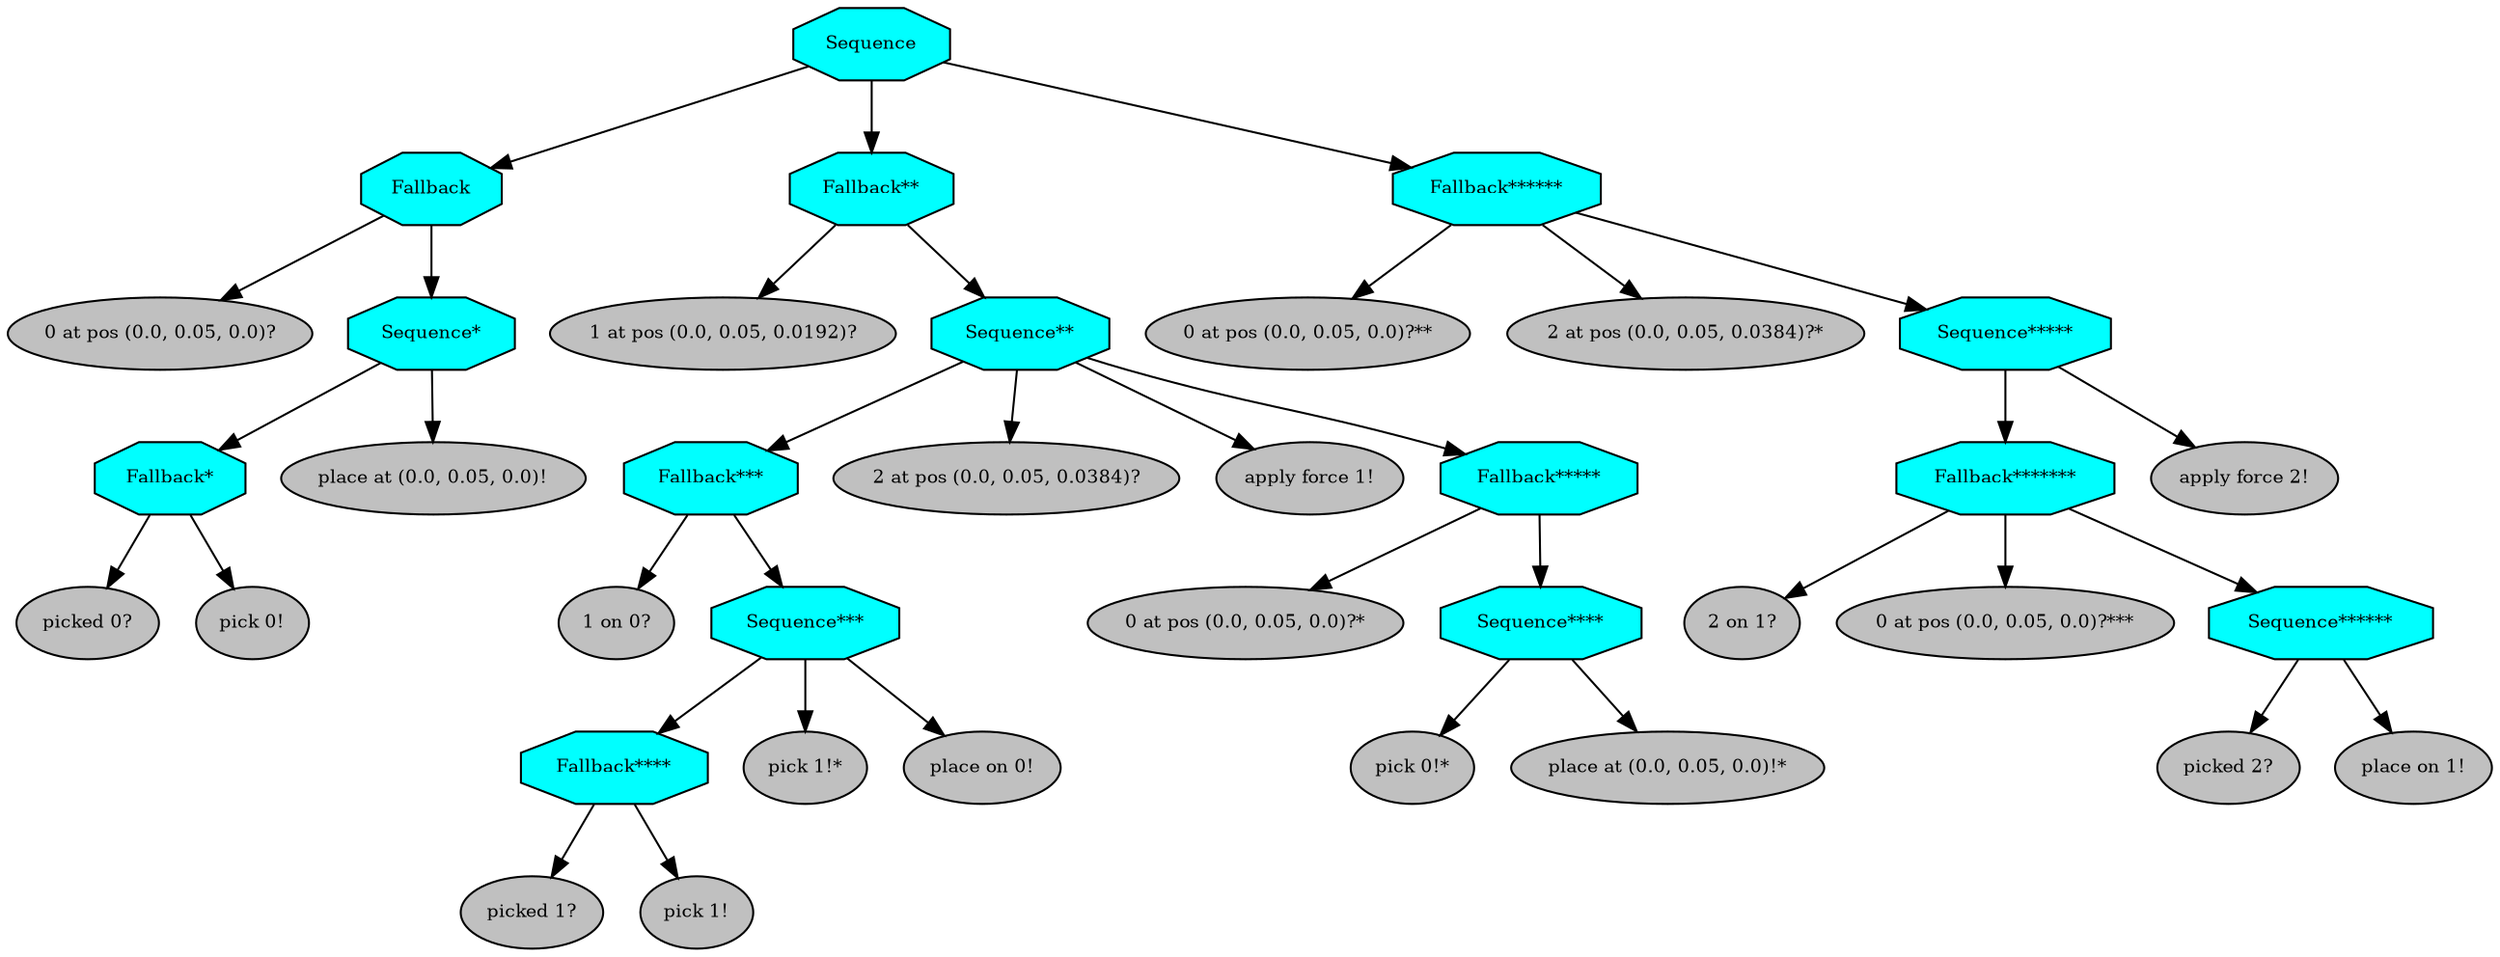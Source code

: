 digraph pastafarianism {
ordering=out;
graph [fontname="times-roman"];
node [fontname="times-roman"];
edge [fontname="times-roman"];
Sequence [fillcolor=cyan, fontcolor=black, fontsize=9, label=Sequence, shape=octagon, style=filled];
Fallback [fillcolor=cyan, fontcolor=black, fontsize=9, label=Fallback, shape=octagon, style=filled];
Sequence -> Fallback;
"0 at pos (0.0, 0.05, 0.0)?" [fillcolor=gray, fontcolor=black, fontsize=9, label="0 at pos (0.0, 0.05, 0.0)?", shape=ellipse, style=filled];
Fallback -> "0 at pos (0.0, 0.05, 0.0)?";
"Sequence*" [fillcolor=cyan, fontcolor=black, fontsize=9, label="Sequence*", shape=octagon, style=filled];
Fallback -> "Sequence*";
"Fallback*" [fillcolor=cyan, fontcolor=black, fontsize=9, label="Fallback*", shape=octagon, style=filled];
"Sequence*" -> "Fallback*";
"picked 0?" [fillcolor=gray, fontcolor=black, fontsize=9, label="picked 0?", shape=ellipse, style=filled];
"Fallback*" -> "picked 0?";
"pick 0!" [fillcolor=gray, fontcolor=black, fontsize=9, label="pick 0!", shape=ellipse, style=filled];
"Fallback*" -> "pick 0!";
"place at (0.0, 0.05, 0.0)!" [fillcolor=gray, fontcolor=black, fontsize=9, label="place at (0.0, 0.05, 0.0)!", shape=ellipse, style=filled];
"Sequence*" -> "place at (0.0, 0.05, 0.0)!";
"Fallback**" [fillcolor=cyan, fontcolor=black, fontsize=9, label="Fallback**", shape=octagon, style=filled];
Sequence -> "Fallback**";
"1 at pos (0.0, 0.05, 0.0192)?" [fillcolor=gray, fontcolor=black, fontsize=9, label="1 at pos (0.0, 0.05, 0.0192)?", shape=ellipse, style=filled];
"Fallback**" -> "1 at pos (0.0, 0.05, 0.0192)?";
"Sequence**" [fillcolor=cyan, fontcolor=black, fontsize=9, label="Sequence**", shape=octagon, style=filled];
"Fallback**" -> "Sequence**";
"Fallback***" [fillcolor=cyan, fontcolor=black, fontsize=9, label="Fallback***", shape=octagon, style=filled];
"Sequence**" -> "Fallback***";
"1 on 0?" [fillcolor=gray, fontcolor=black, fontsize=9, label="1 on 0?", shape=ellipse, style=filled];
"Fallback***" -> "1 on 0?";
"Sequence***" [fillcolor=cyan, fontcolor=black, fontsize=9, label="Sequence***", shape=octagon, style=filled];
"Fallback***" -> "Sequence***";
"Fallback****" [fillcolor=cyan, fontcolor=black, fontsize=9, label="Fallback****", shape=octagon, style=filled];
"Sequence***" -> "Fallback****";
"picked 1?" [fillcolor=gray, fontcolor=black, fontsize=9, label="picked 1?", shape=ellipse, style=filled];
"Fallback****" -> "picked 1?";
"pick 1!" [fillcolor=gray, fontcolor=black, fontsize=9, label="pick 1!", shape=ellipse, style=filled];
"Fallback****" -> "pick 1!";
"pick 1!*" [fillcolor=gray, fontcolor=black, fontsize=9, label="pick 1!*", shape=ellipse, style=filled];
"Sequence***" -> "pick 1!*";
"place on 0!" [fillcolor=gray, fontcolor=black, fontsize=9, label="place on 0!", shape=ellipse, style=filled];
"Sequence***" -> "place on 0!";
"2 at pos (0.0, 0.05, 0.0384)?" [fillcolor=gray, fontcolor=black, fontsize=9, label="2 at pos (0.0, 0.05, 0.0384)?", shape=ellipse, style=filled];
"Sequence**" -> "2 at pos (0.0, 0.05, 0.0384)?";
"apply force 1!" [fillcolor=gray, fontcolor=black, fontsize=9, label="apply force 1!", shape=ellipse, style=filled];
"Sequence**" -> "apply force 1!";
"Fallback*****" [fillcolor=cyan, fontcolor=black, fontsize=9, label="Fallback*****", shape=octagon, style=filled];
"Sequence**" -> "Fallback*****";
"0 at pos (0.0, 0.05, 0.0)?*" [fillcolor=gray, fontcolor=black, fontsize=9, label="0 at pos (0.0, 0.05, 0.0)?*", shape=ellipse, style=filled];
"Fallback*****" -> "0 at pos (0.0, 0.05, 0.0)?*";
"Sequence****" [fillcolor=cyan, fontcolor=black, fontsize=9, label="Sequence****", shape=octagon, style=filled];
"Fallback*****" -> "Sequence****";
"pick 0!*" [fillcolor=gray, fontcolor=black, fontsize=9, label="pick 0!*", shape=ellipse, style=filled];
"Sequence****" -> "pick 0!*";
"place at (0.0, 0.05, 0.0)!*" [fillcolor=gray, fontcolor=black, fontsize=9, label="place at (0.0, 0.05, 0.0)!*", shape=ellipse, style=filled];
"Sequence****" -> "place at (0.0, 0.05, 0.0)!*";
"Fallback******" [fillcolor=cyan, fontcolor=black, fontsize=9, label="Fallback******", shape=octagon, style=filled];
Sequence -> "Fallback******";
"0 at pos (0.0, 0.05, 0.0)?**" [fillcolor=gray, fontcolor=black, fontsize=9, label="0 at pos (0.0, 0.05, 0.0)?**", shape=ellipse, style=filled];
"Fallback******" -> "0 at pos (0.0, 0.05, 0.0)?**";
"2 at pos (0.0, 0.05, 0.0384)?*" [fillcolor=gray, fontcolor=black, fontsize=9, label="2 at pos (0.0, 0.05, 0.0384)?*", shape=ellipse, style=filled];
"Fallback******" -> "2 at pos (0.0, 0.05, 0.0384)?*";
"Sequence*****" [fillcolor=cyan, fontcolor=black, fontsize=9, label="Sequence*****", shape=octagon, style=filled];
"Fallback******" -> "Sequence*****";
"Fallback*******" [fillcolor=cyan, fontcolor=black, fontsize=9, label="Fallback*******", shape=octagon, style=filled];
"Sequence*****" -> "Fallback*******";
"2 on 1?" [fillcolor=gray, fontcolor=black, fontsize=9, label="2 on 1?", shape=ellipse, style=filled];
"Fallback*******" -> "2 on 1?";
"0 at pos (0.0, 0.05, 0.0)?***" [fillcolor=gray, fontcolor=black, fontsize=9, label="0 at pos (0.0, 0.05, 0.0)?***", shape=ellipse, style=filled];
"Fallback*******" -> "0 at pos (0.0, 0.05, 0.0)?***";
"Sequence******" [fillcolor=cyan, fontcolor=black, fontsize=9, label="Sequence******", shape=octagon, style=filled];
"Fallback*******" -> "Sequence******";
"picked 2?" [fillcolor=gray, fontcolor=black, fontsize=9, label="picked 2?", shape=ellipse, style=filled];
"Sequence******" -> "picked 2?";
"place on 1!" [fillcolor=gray, fontcolor=black, fontsize=9, label="place on 1!", shape=ellipse, style=filled];
"Sequence******" -> "place on 1!";
"apply force 2!" [fillcolor=gray, fontcolor=black, fontsize=9, label="apply force 2!", shape=ellipse, style=filled];
"Sequence*****" -> "apply force 2!";
}
